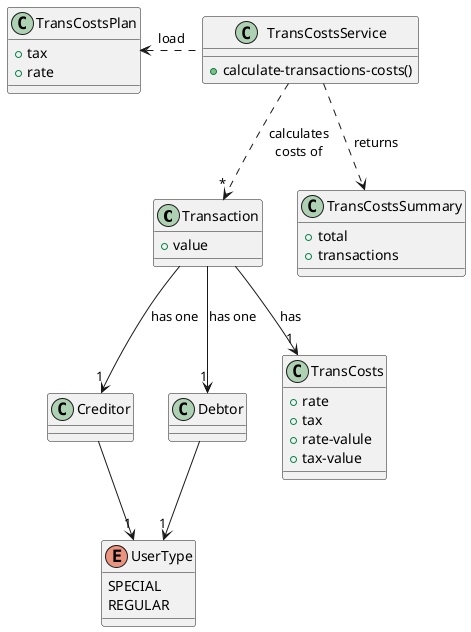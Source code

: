 @startuml

class Transaction {
    + value
}
class Creditor
class Debtor
class TransCostsPlan {
    + tax
    + rate
}
class TransCosts {
    + rate
    + tax
    + rate-valule
    + tax-value
}
class TransCostsSummary {
    + total
    + transactions
}
class TransCostsService {
    + calculate-transactions-costs()
}
enum UserType {
SPECIAL
REGULAR
}

Transaction --> "1" Creditor : has one
Transaction --> "1" Debtor : has one

Creditor --> "1" UserType
Debtor --> "1" UserType
TransCostsService ..> "*" Transaction : " calculates \ncosts of"
TransCostsService .left.> TransCostsPlan : load
Transaction --> "1" TransCosts : has
TransCostsService ..> TransCostsSummary : returns
@enduml